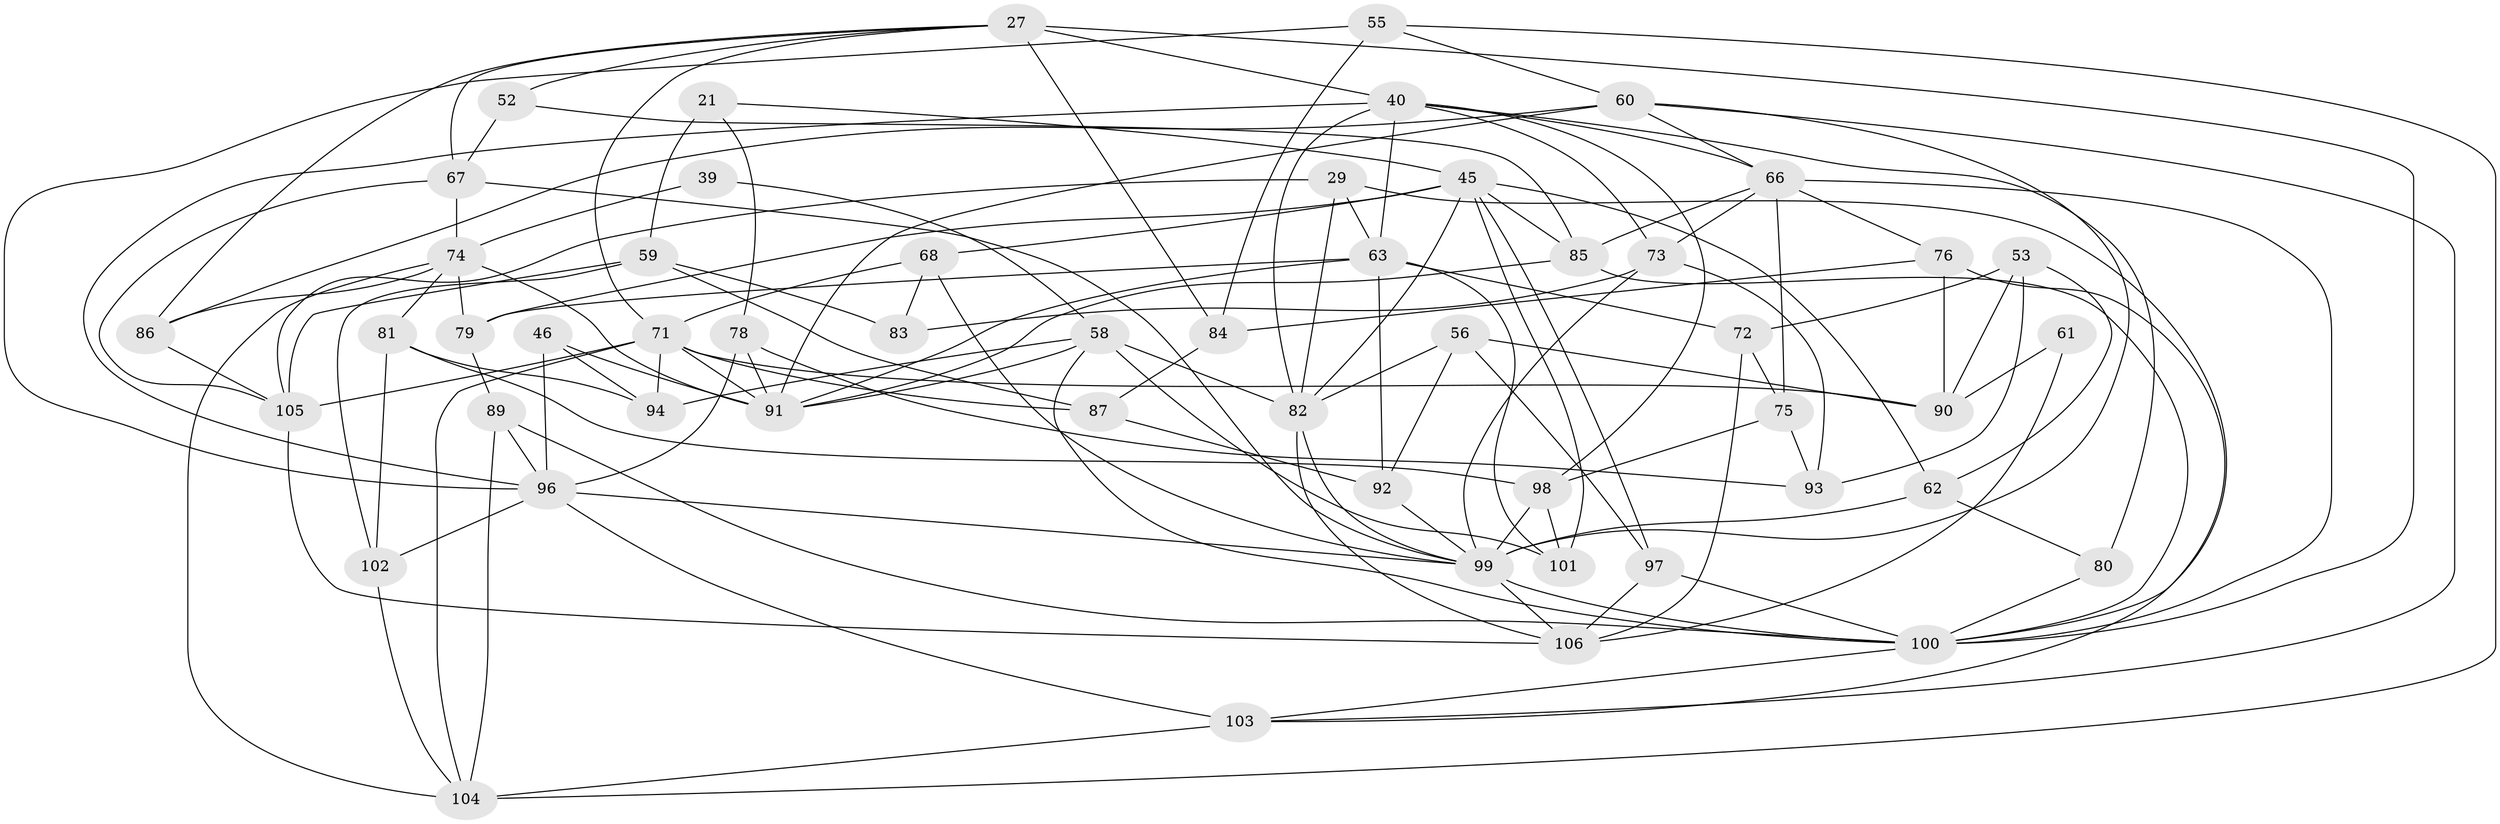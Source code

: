 // original degree distribution, {4: 1.0}
// Generated by graph-tools (version 1.1) at 2025/58/03/09/25 04:58:45]
// undirected, 53 vertices, 134 edges
graph export_dot {
graph [start="1"]
  node [color=gray90,style=filled];
  21;
  27 [super="+1+13"];
  29;
  39;
  40 [super="+18+12"];
  45 [super="+28+30"];
  46;
  52;
  53;
  55;
  56;
  58 [super="+7+34"];
  59 [super="+4"];
  60 [super="+41"];
  61;
  62 [super="+37"];
  63 [super="+47"];
  66 [super="+20+50"];
  67 [super="+36"];
  68;
  71 [super="+49"];
  72;
  73 [super="+44"];
  74 [super="+64+23"];
  75;
  76;
  78;
  79;
  80 [super="+11"];
  81;
  82 [super="+19+54"];
  83;
  84;
  85 [super="+31"];
  86;
  87;
  89;
  90 [super="+22"];
  91 [super="+16+77"];
  92;
  93;
  94;
  96 [super="+38+51"];
  97;
  98 [super="+43"];
  99 [super="+57+70"];
  100 [super="+26+95+42+88"];
  101;
  102;
  103 [super="+48"];
  104 [super="+14+69"];
  105 [super="+24"];
  106 [super="+65"];
  21 -- 78;
  21 -- 59 [weight=2];
  21 -- 45;
  27 -- 86;
  27 -- 52;
  27 -- 84;
  27 -- 71;
  27 -- 67;
  27 -- 40 [weight=2];
  27 -- 100;
  29 -- 63;
  29 -- 105;
  29 -- 82;
  29 -- 100;
  39 -- 74;
  39 -- 58 [weight=3];
  40 -- 80;
  40 -- 63 [weight=2];
  40 -- 96;
  40 -- 98;
  40 -- 82;
  40 -- 73;
  40 -- 66;
  45 -- 97;
  45 -- 62;
  45 -- 82;
  45 -- 85;
  45 -- 79;
  45 -- 101;
  45 -- 68;
  46 -- 94;
  46 -- 91 [weight=2];
  46 -- 96;
  52 -- 85;
  52 -- 67 [weight=2];
  53 -- 93;
  53 -- 90;
  53 -- 62;
  53 -- 72;
  55 -- 84;
  55 -- 104;
  55 -- 96;
  55 -- 60;
  56 -- 97;
  56 -- 92;
  56 -- 90;
  56 -- 82;
  58 -- 101;
  58 -- 82 [weight=2];
  58 -- 94;
  58 -- 100 [weight=2];
  58 -- 91;
  59 -- 105;
  59 -- 83;
  59 -- 102;
  59 -- 87;
  60 -- 86;
  60 -- 99;
  60 -- 66;
  60 -- 91;
  60 -- 103;
  61 -- 106 [weight=2];
  61 -- 90 [weight=2];
  62 -- 80 [weight=2];
  62 -- 99 [weight=2];
  63 -- 101;
  63 -- 79;
  63 -- 72;
  63 -- 92;
  63 -- 91;
  66 -- 76;
  66 -- 85 [weight=2];
  66 -- 75;
  66 -- 73;
  66 -- 100;
  67 -- 105 [weight=2];
  67 -- 99;
  67 -- 74 [weight=2];
  68 -- 83;
  68 -- 99;
  68 -- 71;
  71 -- 87;
  71 -- 104;
  71 -- 105;
  71 -- 90;
  71 -- 91;
  71 -- 94;
  72 -- 75;
  72 -- 106;
  73 -- 83 [weight=2];
  73 -- 93;
  73 -- 99;
  74 -- 79;
  74 -- 86;
  74 -- 104 [weight=2];
  74 -- 81;
  74 -- 91 [weight=2];
  75 -- 98;
  75 -- 93;
  76 -- 103;
  76 -- 84;
  76 -- 90;
  78 -- 93;
  78 -- 96;
  78 -- 91;
  79 -- 89;
  80 -- 100 [weight=3];
  81 -- 102;
  81 -- 94;
  81 -- 98;
  82 -- 99;
  82 -- 106;
  84 -- 87;
  85 -- 100;
  85 -- 91;
  86 -- 105;
  87 -- 92;
  89 -- 104;
  89 -- 100;
  89 -- 96;
  92 -- 99;
  96 -- 99;
  96 -- 102;
  96 -- 103;
  97 -- 106;
  97 -- 100;
  98 -- 99 [weight=2];
  98 -- 101;
  99 -- 106;
  99 -- 100 [weight=2];
  100 -- 103;
  102 -- 104;
  103 -- 104 [weight=2];
  105 -- 106 [weight=2];
}
